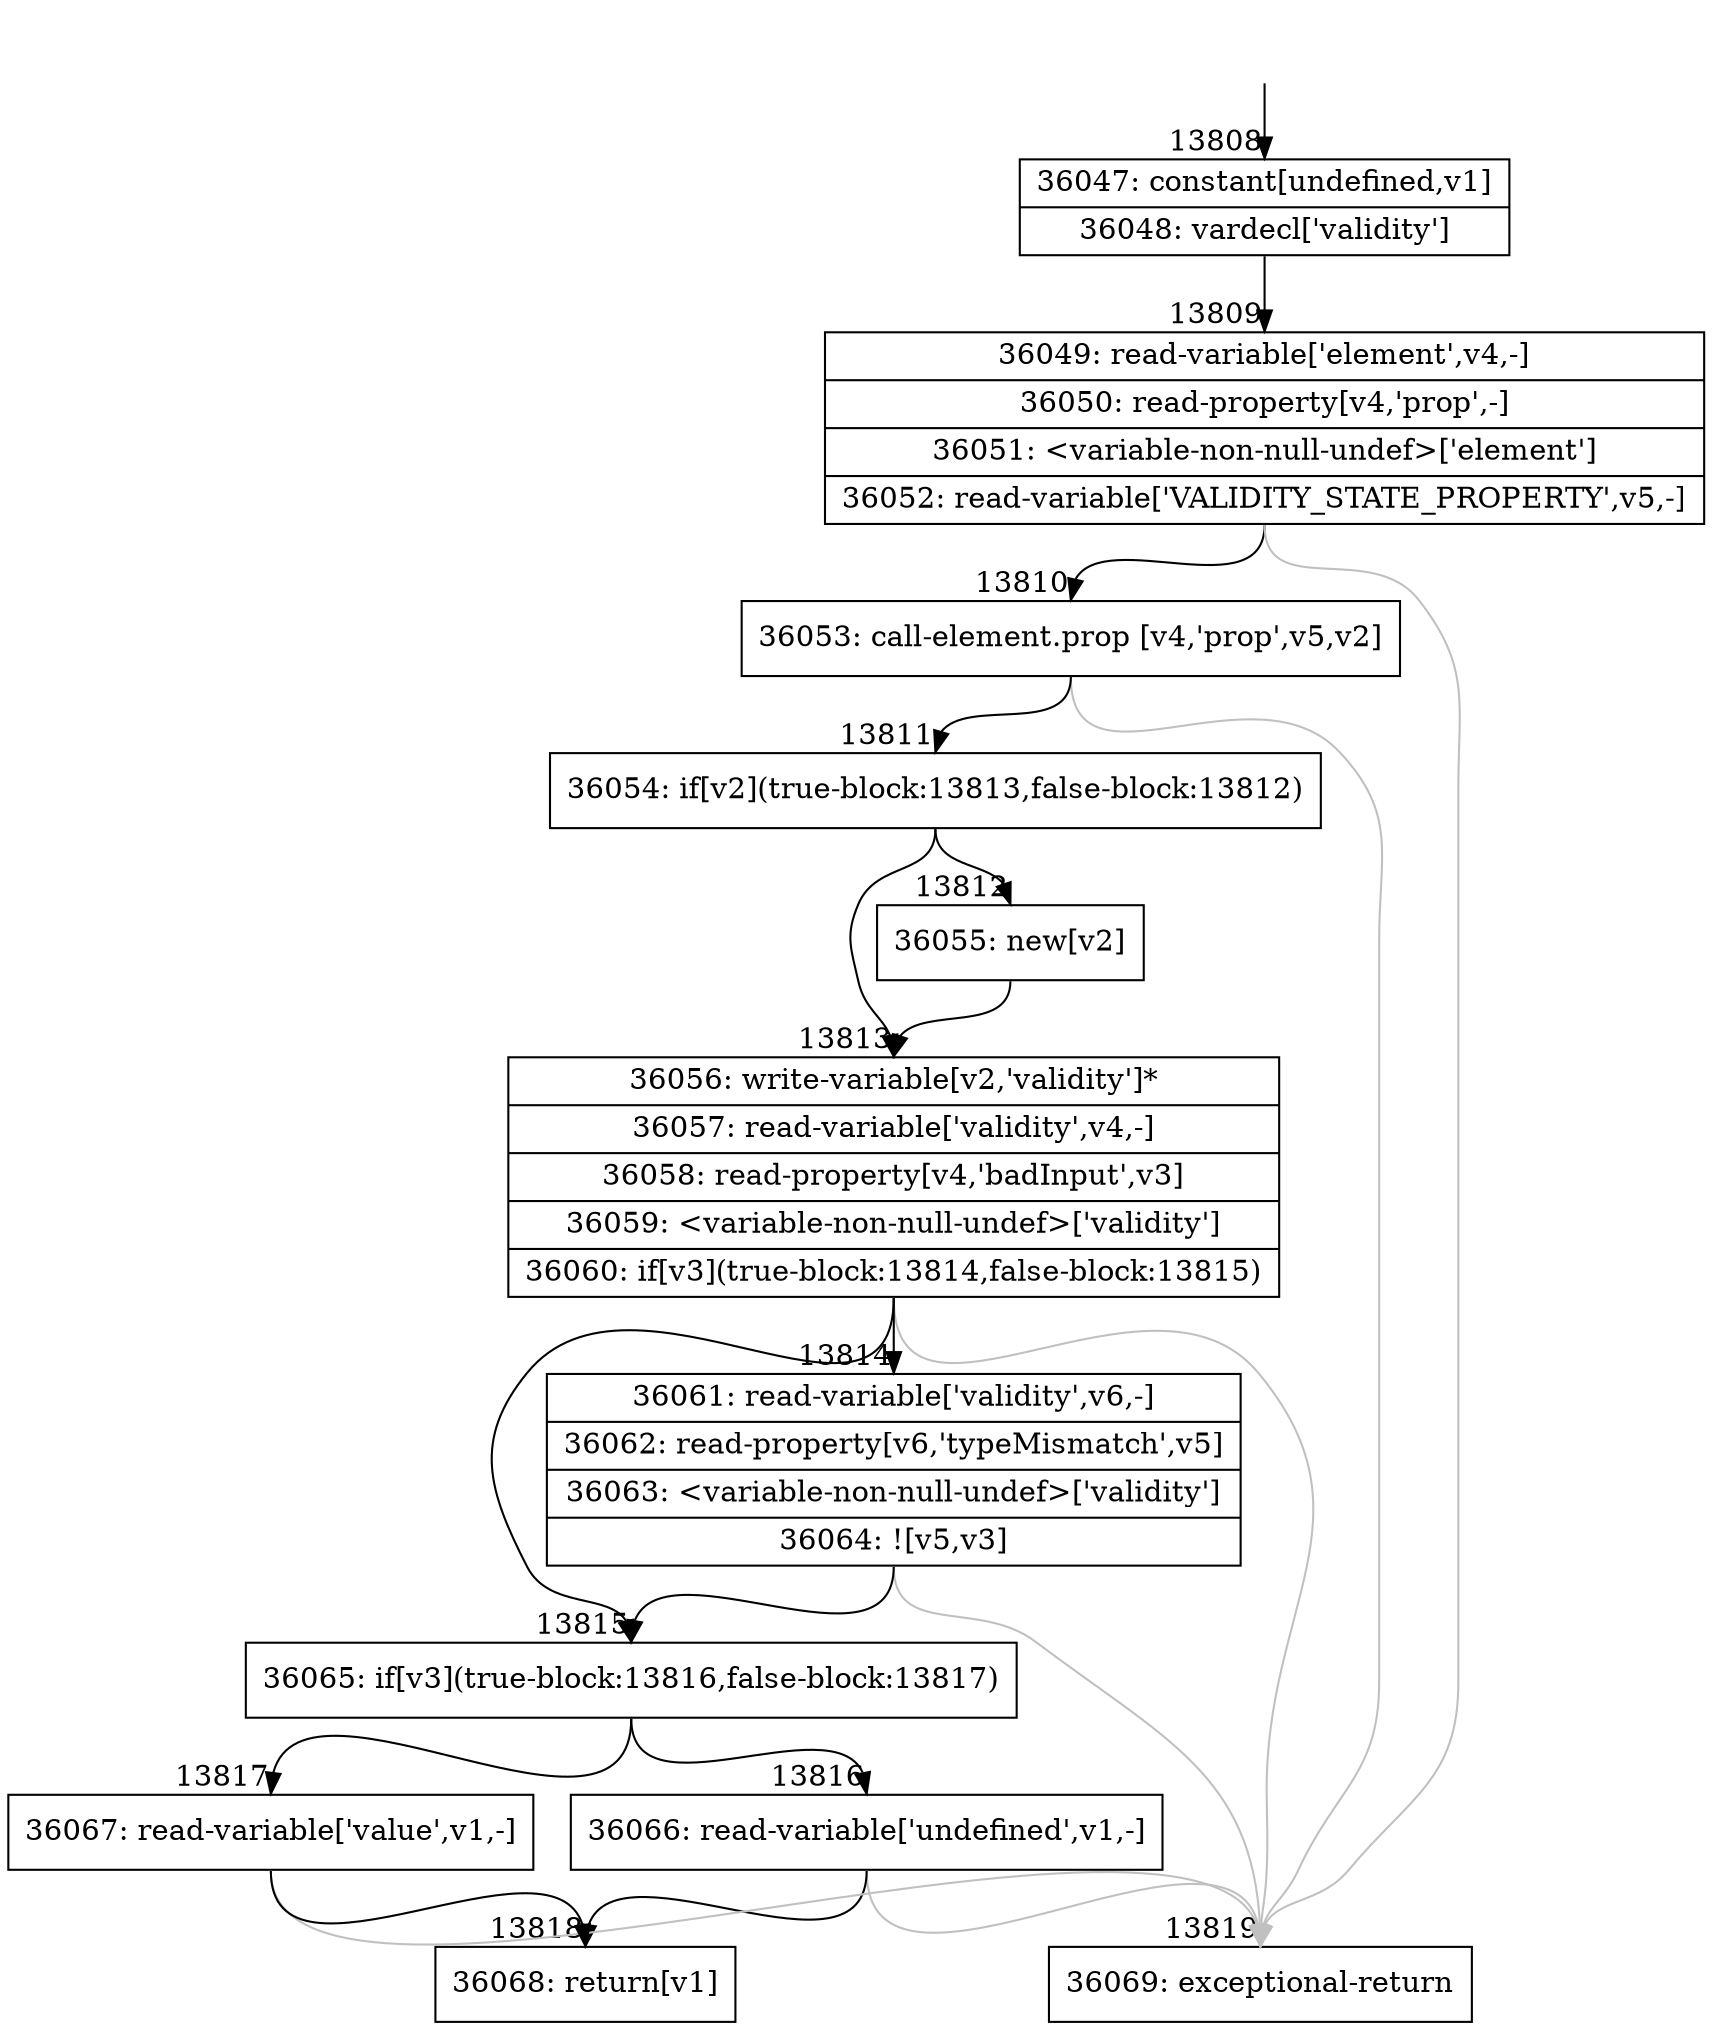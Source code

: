 digraph {
rankdir="TD"
BB_entry1078[shape=none,label=""];
BB_entry1078 -> BB13808 [tailport=s, headport=n, headlabel="    13808"]
BB13808 [shape=record label="{36047: constant[undefined,v1]|36048: vardecl['validity']}" ] 
BB13808 -> BB13809 [tailport=s, headport=n, headlabel="      13809"]
BB13809 [shape=record label="{36049: read-variable['element',v4,-]|36050: read-property[v4,'prop',-]|36051: \<variable-non-null-undef\>['element']|36052: read-variable['VALIDITY_STATE_PROPERTY',v5,-]}" ] 
BB13809 -> BB13810 [tailport=s, headport=n, headlabel="      13810"]
BB13809 -> BB13819 [tailport=s, headport=n, color=gray, headlabel="      13819"]
BB13810 [shape=record label="{36053: call-element.prop [v4,'prop',v5,v2]}" ] 
BB13810 -> BB13811 [tailport=s, headport=n, headlabel="      13811"]
BB13810 -> BB13819 [tailport=s, headport=n, color=gray]
BB13811 [shape=record label="{36054: if[v2](true-block:13813,false-block:13812)}" ] 
BB13811 -> BB13813 [tailport=s, headport=n, headlabel="      13813"]
BB13811 -> BB13812 [tailport=s, headport=n, headlabel="      13812"]
BB13812 [shape=record label="{36055: new[v2]}" ] 
BB13812 -> BB13813 [tailport=s, headport=n]
BB13813 [shape=record label="{36056: write-variable[v2,'validity']*|36057: read-variable['validity',v4,-]|36058: read-property[v4,'badInput',v3]|36059: \<variable-non-null-undef\>['validity']|36060: if[v3](true-block:13814,false-block:13815)}" ] 
BB13813 -> BB13815 [tailport=s, headport=n, headlabel="      13815"]
BB13813 -> BB13814 [tailport=s, headport=n, headlabel="      13814"]
BB13813 -> BB13819 [tailport=s, headport=n, color=gray]
BB13814 [shape=record label="{36061: read-variable['validity',v6,-]|36062: read-property[v6,'typeMismatch',v5]|36063: \<variable-non-null-undef\>['validity']|36064: ![v5,v3]}" ] 
BB13814 -> BB13815 [tailport=s, headport=n]
BB13814 -> BB13819 [tailport=s, headport=n, color=gray]
BB13815 [shape=record label="{36065: if[v3](true-block:13816,false-block:13817)}" ] 
BB13815 -> BB13816 [tailport=s, headport=n, headlabel="      13816"]
BB13815 -> BB13817 [tailport=s, headport=n, headlabel="      13817"]
BB13816 [shape=record label="{36066: read-variable['undefined',v1,-]}" ] 
BB13816 -> BB13818 [tailport=s, headport=n, headlabel="      13818"]
BB13816 -> BB13819 [tailport=s, headport=n, color=gray]
BB13817 [shape=record label="{36067: read-variable['value',v1,-]}" ] 
BB13817 -> BB13818 [tailport=s, headport=n]
BB13817 -> BB13819 [tailport=s, headport=n, color=gray]
BB13818 [shape=record label="{36068: return[v1]}" ] 
BB13819 [shape=record label="{36069: exceptional-return}" ] 
//#$~ 21674
}
